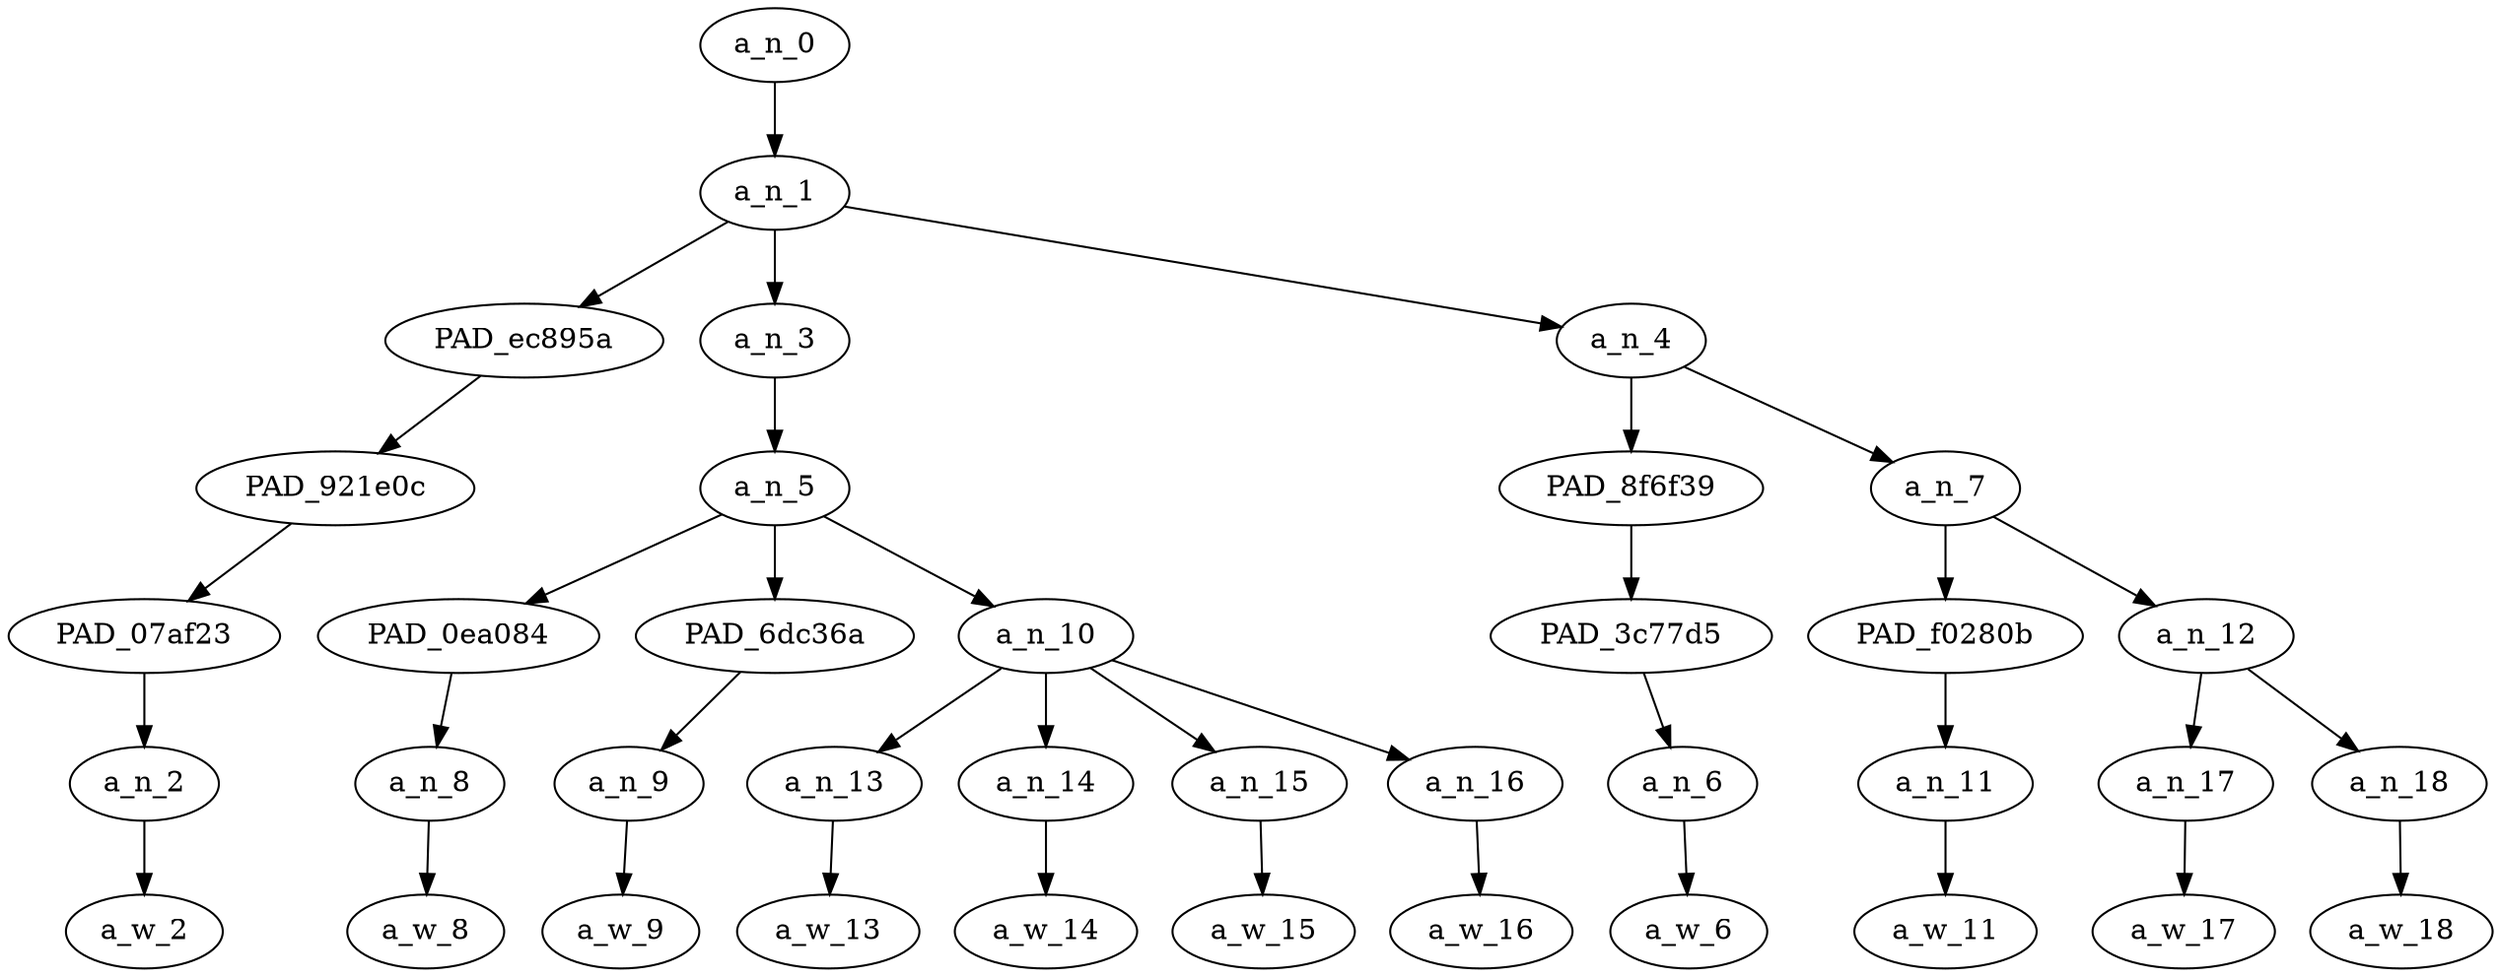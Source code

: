 strict digraph "" {
	a_n_0	[div_dir=-1,
		index=0,
		level=6,
		pos="3.4583333333333335,6!",
		text_span="[0, 1, 2, 3, 4, 5, 6, 7, 8, 9, 10]",
		value=1.00000002];
	a_n_1	[div_dir=-1,
		index=0,
		level=5,
		pos="3.4583333333333335,5!",
		text_span="[0, 1, 2, 3, 4, 5, 6, 7, 8, 9, 10]",
		value=0.99985669];
	a_n_0 -> a_n_1;
	PAD_ec895a	[div_dir=-1,
		index=0,
		level=4,
		pos="0.0,4!",
		text_span="[0]",
		value=0.13003697];
	a_n_1 -> PAD_ec895a;
	a_n_3	[div_dir=-1,
		index=1,
		level=4,
		pos="2.5,4!",
		text_span="[1, 2, 3, 4, 5, 6]",
		value=0.71924958];
	a_n_1 -> a_n_3;
	a_n_4	[div_dir=-1,
		index=2,
		level=4,
		pos="7.875,4!",
		text_span="[7, 8, 9, 10]",
		value=0.15042681];
	a_n_1 -> a_n_4;
	PAD_921e0c	[div_dir=-1,
		index=0,
		level=3,
		pos="0.0,3!",
		text_span="[0]",
		value=0.13003697];
	PAD_ec895a -> PAD_921e0c;
	PAD_07af23	[div_dir=-1,
		index=0,
		level=2,
		pos="0.0,2!",
		text_span="[0]",
		value=0.13003697];
	PAD_921e0c -> PAD_07af23;
	a_n_2	[div_dir=-1,
		index=0,
		level=1,
		pos="0.0,1!",
		text_span="[0]",
		value=0.13003697];
	PAD_07af23 -> a_n_2;
	a_w_2	[div_dir=0,
		index=0,
		level=0,
		pos="0,0!",
		text_span="[0]",
		value=loll];
	a_n_2 -> a_w_2;
	a_n_5	[div_dir=-1,
		index=1,
		level=3,
		pos="2.5,3!",
		text_span="[1, 2, 3, 4, 5, 6]",
		value=0.71924761];
	a_n_3 -> a_n_5;
	PAD_0ea084	[div_dir=-1,
		index=1,
		level=2,
		pos="1.0,2!",
		text_span="[1]",
		value=0.05002374];
	a_n_5 -> PAD_0ea084;
	PAD_6dc36a	[div_dir=1,
		index=2,
		level=2,
		pos="2.0,2!",
		text_span="[2]",
		value=0.04212155];
	a_n_5 -> PAD_6dc36a;
	a_n_10	[div_dir=-1,
		index=3,
		level=2,
		pos="4.5,2!",
		text_span="[3, 4, 5, 6]",
		value=0.62710035];
	a_n_5 -> a_n_10;
	a_n_8	[div_dir=-1,
		index=1,
		level=1,
		pos="1.0,1!",
		text_span="[1]",
		value=0.05002374];
	PAD_0ea084 -> a_n_8;
	a_w_8	[div_dir=0,
		index=1,
		level=0,
		pos="1,0!",
		text_span="[1]",
		value=calling];
	a_n_8 -> a_w_8;
	a_n_9	[div_dir=1,
		index=2,
		level=1,
		pos="2.0,1!",
		text_span="[2]",
		value=0.04212155];
	PAD_6dc36a -> a_n_9;
	a_w_9	[div_dir=0,
		index=2,
		level=0,
		pos="2,0!",
		text_span="[2]",
		value=me];
	a_n_9 -> a_w_9;
	a_n_13	[div_dir=1,
		index=3,
		level=1,
		pos="3.0,1!",
		text_span="[3]",
		value=0.04563809];
	a_n_10 -> a_n_13;
	a_n_14	[div_dir=1,
		index=4,
		level=1,
		pos="4.0,1!",
		text_span="[4]",
		value=0.29413011];
	a_n_10 -> a_n_14;
	a_n_15	[div_dir=1,
		index=5,
		level=1,
		pos="5.0,1!",
		text_span="[5]",
		value=0.04440451];
	a_n_10 -> a_n_15;
	a_n_16	[div_dir=-1,
		index=6,
		level=1,
		pos="6.0,1!",
		text_span="[6]",
		value=0.24291721];
	a_n_10 -> a_n_16;
	a_w_13	[div_dir=0,
		index=3,
		level=0,
		pos="3,0!",
		text_span="[3]",
		value=a];
	a_n_13 -> a_w_13;
	a_w_14	[div_dir=0,
		index=4,
		level=0,
		pos="4,0!",
		text_span="[4]",
		value=zhid];
	a_n_14 -> a_w_14;
	a_w_15	[div_dir=0,
		index=5,
		level=0,
		pos="5,0!",
		text_span="[5]",
		value=and];
	a_n_15 -> a_w_15;
	a_w_16	[div_dir=0,
		index=6,
		level=0,
		pos="6,0!",
		text_span="[6]",
		value=pedophile];
	a_n_16 -> a_w_16;
	PAD_8f6f39	[div_dir=1,
		index=2,
		level=3,
		pos="7.0,3!",
		text_span="[7]",
		value=0.03583383];
	a_n_4 -> PAD_8f6f39;
	a_n_7	[div_dir=-1,
		index=3,
		level=3,
		pos="8.75,3!",
		text_span="[8, 9, 10]",
		value=0.11450243];
	a_n_4 -> a_n_7;
	PAD_3c77d5	[div_dir=1,
		index=4,
		level=2,
		pos="7.0,2!",
		text_span="[7]",
		value=0.03583383];
	PAD_8f6f39 -> PAD_3c77d5;
	a_n_6	[div_dir=1,
		index=7,
		level=1,
		pos="7.0,1!",
		text_span="[7]",
		value=0.03583383];
	PAD_3c77d5 -> a_n_6;
	a_w_6	[div_dir=0,
		index=7,
		level=0,
		pos="7,0!",
		text_span="[7]",
		value=when];
	a_n_6 -> a_w_6;
	PAD_f0280b	[div_dir=-1,
		index=5,
		level=2,
		pos="8.0,2!",
		text_span="[8]",
		value=0.03012185];
	a_n_7 -> PAD_f0280b;
	a_n_12	[div_dir=-1,
		index=6,
		level=2,
		pos="9.5,2!",
		text_span="[9, 10]",
		value=0.08423735];
	a_n_7 -> a_n_12;
	a_n_11	[div_dir=-1,
		index=8,
		level=1,
		pos="8.0,1!",
		text_span="[8]",
		value=0.03012185];
	PAD_f0280b -> a_n_11;
	a_w_11	[div_dir=0,
		index=8,
		level=0,
		pos="8,0!",
		text_span="[8]",
		value=i];
	a_n_11 -> a_w_11;
	a_n_17	[div_dir=-1,
		index=9,
		level=1,
		pos="9.0,1!",
		text_span="[9]",
		value=0.03591093];
	a_n_12 -> a_n_17;
	a_n_18	[div_dir=-1,
		index=10,
		level=1,
		pos="10.0,1!",
		text_span="[10]",
		value=0.04817770];
	a_n_12 -> a_n_18;
	a_w_17	[div_dir=0,
		index=9,
		level=0,
		pos="9,0!",
		text_span="[9]",
		value=am];
	a_n_17 -> a_w_17;
	a_w_18	[div_dir=0,
		index=10,
		level=0,
		pos="10,0!",
		text_span="[10]",
		value=neither];
	a_n_18 -> a_w_18;
}
